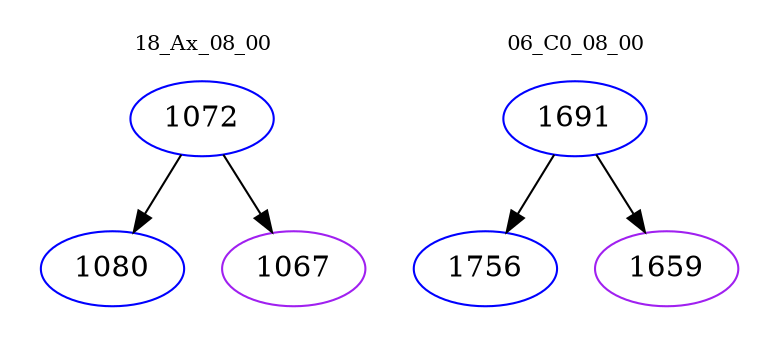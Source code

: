 digraph{
subgraph cluster_0 {
color = white
label = "18_Ax_08_00";
fontsize=10;
T0_1072 [label="1072", color="blue"]
T0_1072 -> T0_1080 [color="black"]
T0_1080 [label="1080", color="blue"]
T0_1072 -> T0_1067 [color="black"]
T0_1067 [label="1067", color="purple"]
}
subgraph cluster_1 {
color = white
label = "06_C0_08_00";
fontsize=10;
T1_1691 [label="1691", color="blue"]
T1_1691 -> T1_1756 [color="black"]
T1_1756 [label="1756", color="blue"]
T1_1691 -> T1_1659 [color="black"]
T1_1659 [label="1659", color="purple"]
}
}
